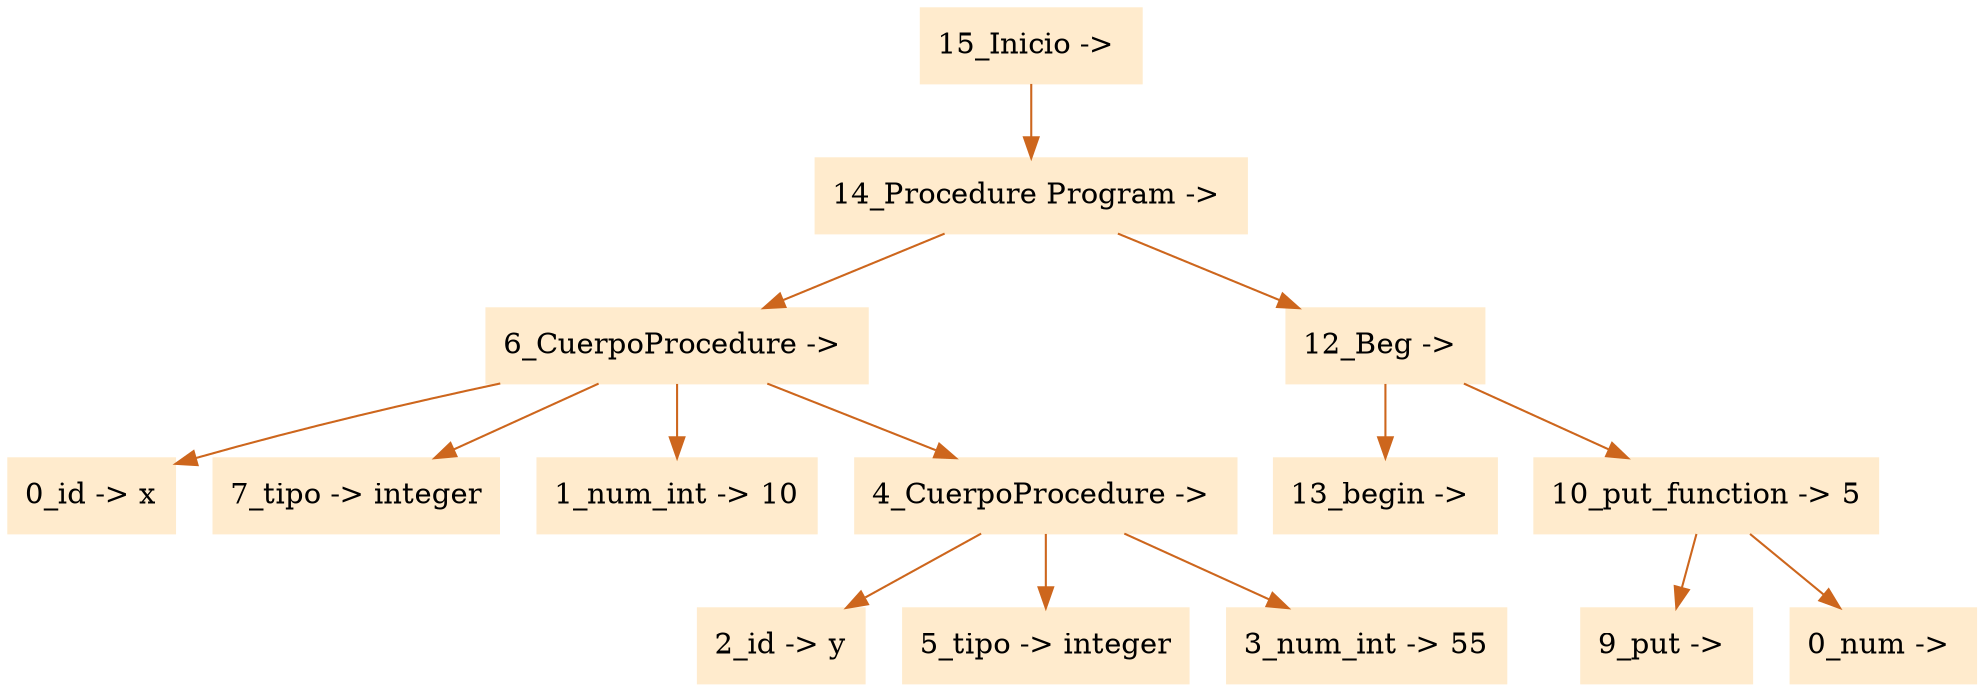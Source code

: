 digraph G {node[shape=box, style=filled, color=blanchedalmond]; edge[color=chocolate3];rankdir=UD 

"15_Inicio -> "->"14_Procedure Program -> "
"14_Procedure Program -> "->"6_CuerpoProcedure -> "
"6_CuerpoProcedure -> "->"0_id -> x"
"6_CuerpoProcedure -> "->"7_tipo -> integer"
"6_CuerpoProcedure -> "->"1_num_int -> 10"
"6_CuerpoProcedure -> "->"4_CuerpoProcedure -> "
"4_CuerpoProcedure -> "->"2_id -> y"
"4_CuerpoProcedure -> "->"5_tipo -> integer"
"4_CuerpoProcedure -> "->"3_num_int -> 55"
"14_Procedure Program -> "->"12_Beg -> "
"12_Beg -> "->"13_begin -> "
"12_Beg -> "->"10_put_function -> 5"
"10_put_function -> 5"->"9_put -> "
"10_put_function -> 5"->"0_num -> "


}
